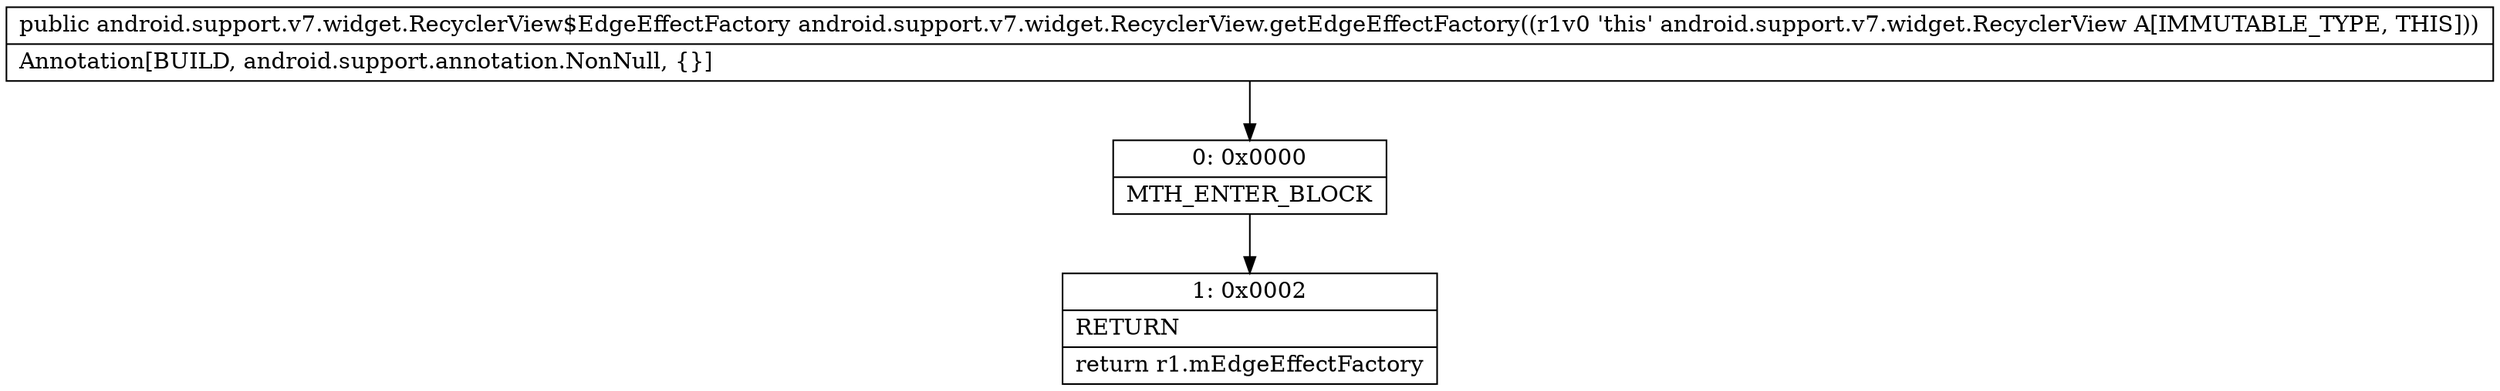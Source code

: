 digraph "CFG forandroid.support.v7.widget.RecyclerView.getEdgeEffectFactory()Landroid\/support\/v7\/widget\/RecyclerView$EdgeEffectFactory;" {
Node_0 [shape=record,label="{0\:\ 0x0000|MTH_ENTER_BLOCK\l}"];
Node_1 [shape=record,label="{1\:\ 0x0002|RETURN\l|return r1.mEdgeEffectFactory\l}"];
MethodNode[shape=record,label="{public android.support.v7.widget.RecyclerView$EdgeEffectFactory android.support.v7.widget.RecyclerView.getEdgeEffectFactory((r1v0 'this' android.support.v7.widget.RecyclerView A[IMMUTABLE_TYPE, THIS]))  | Annotation[BUILD, android.support.annotation.NonNull, \{\}]\l}"];
MethodNode -> Node_0;
Node_0 -> Node_1;
}

